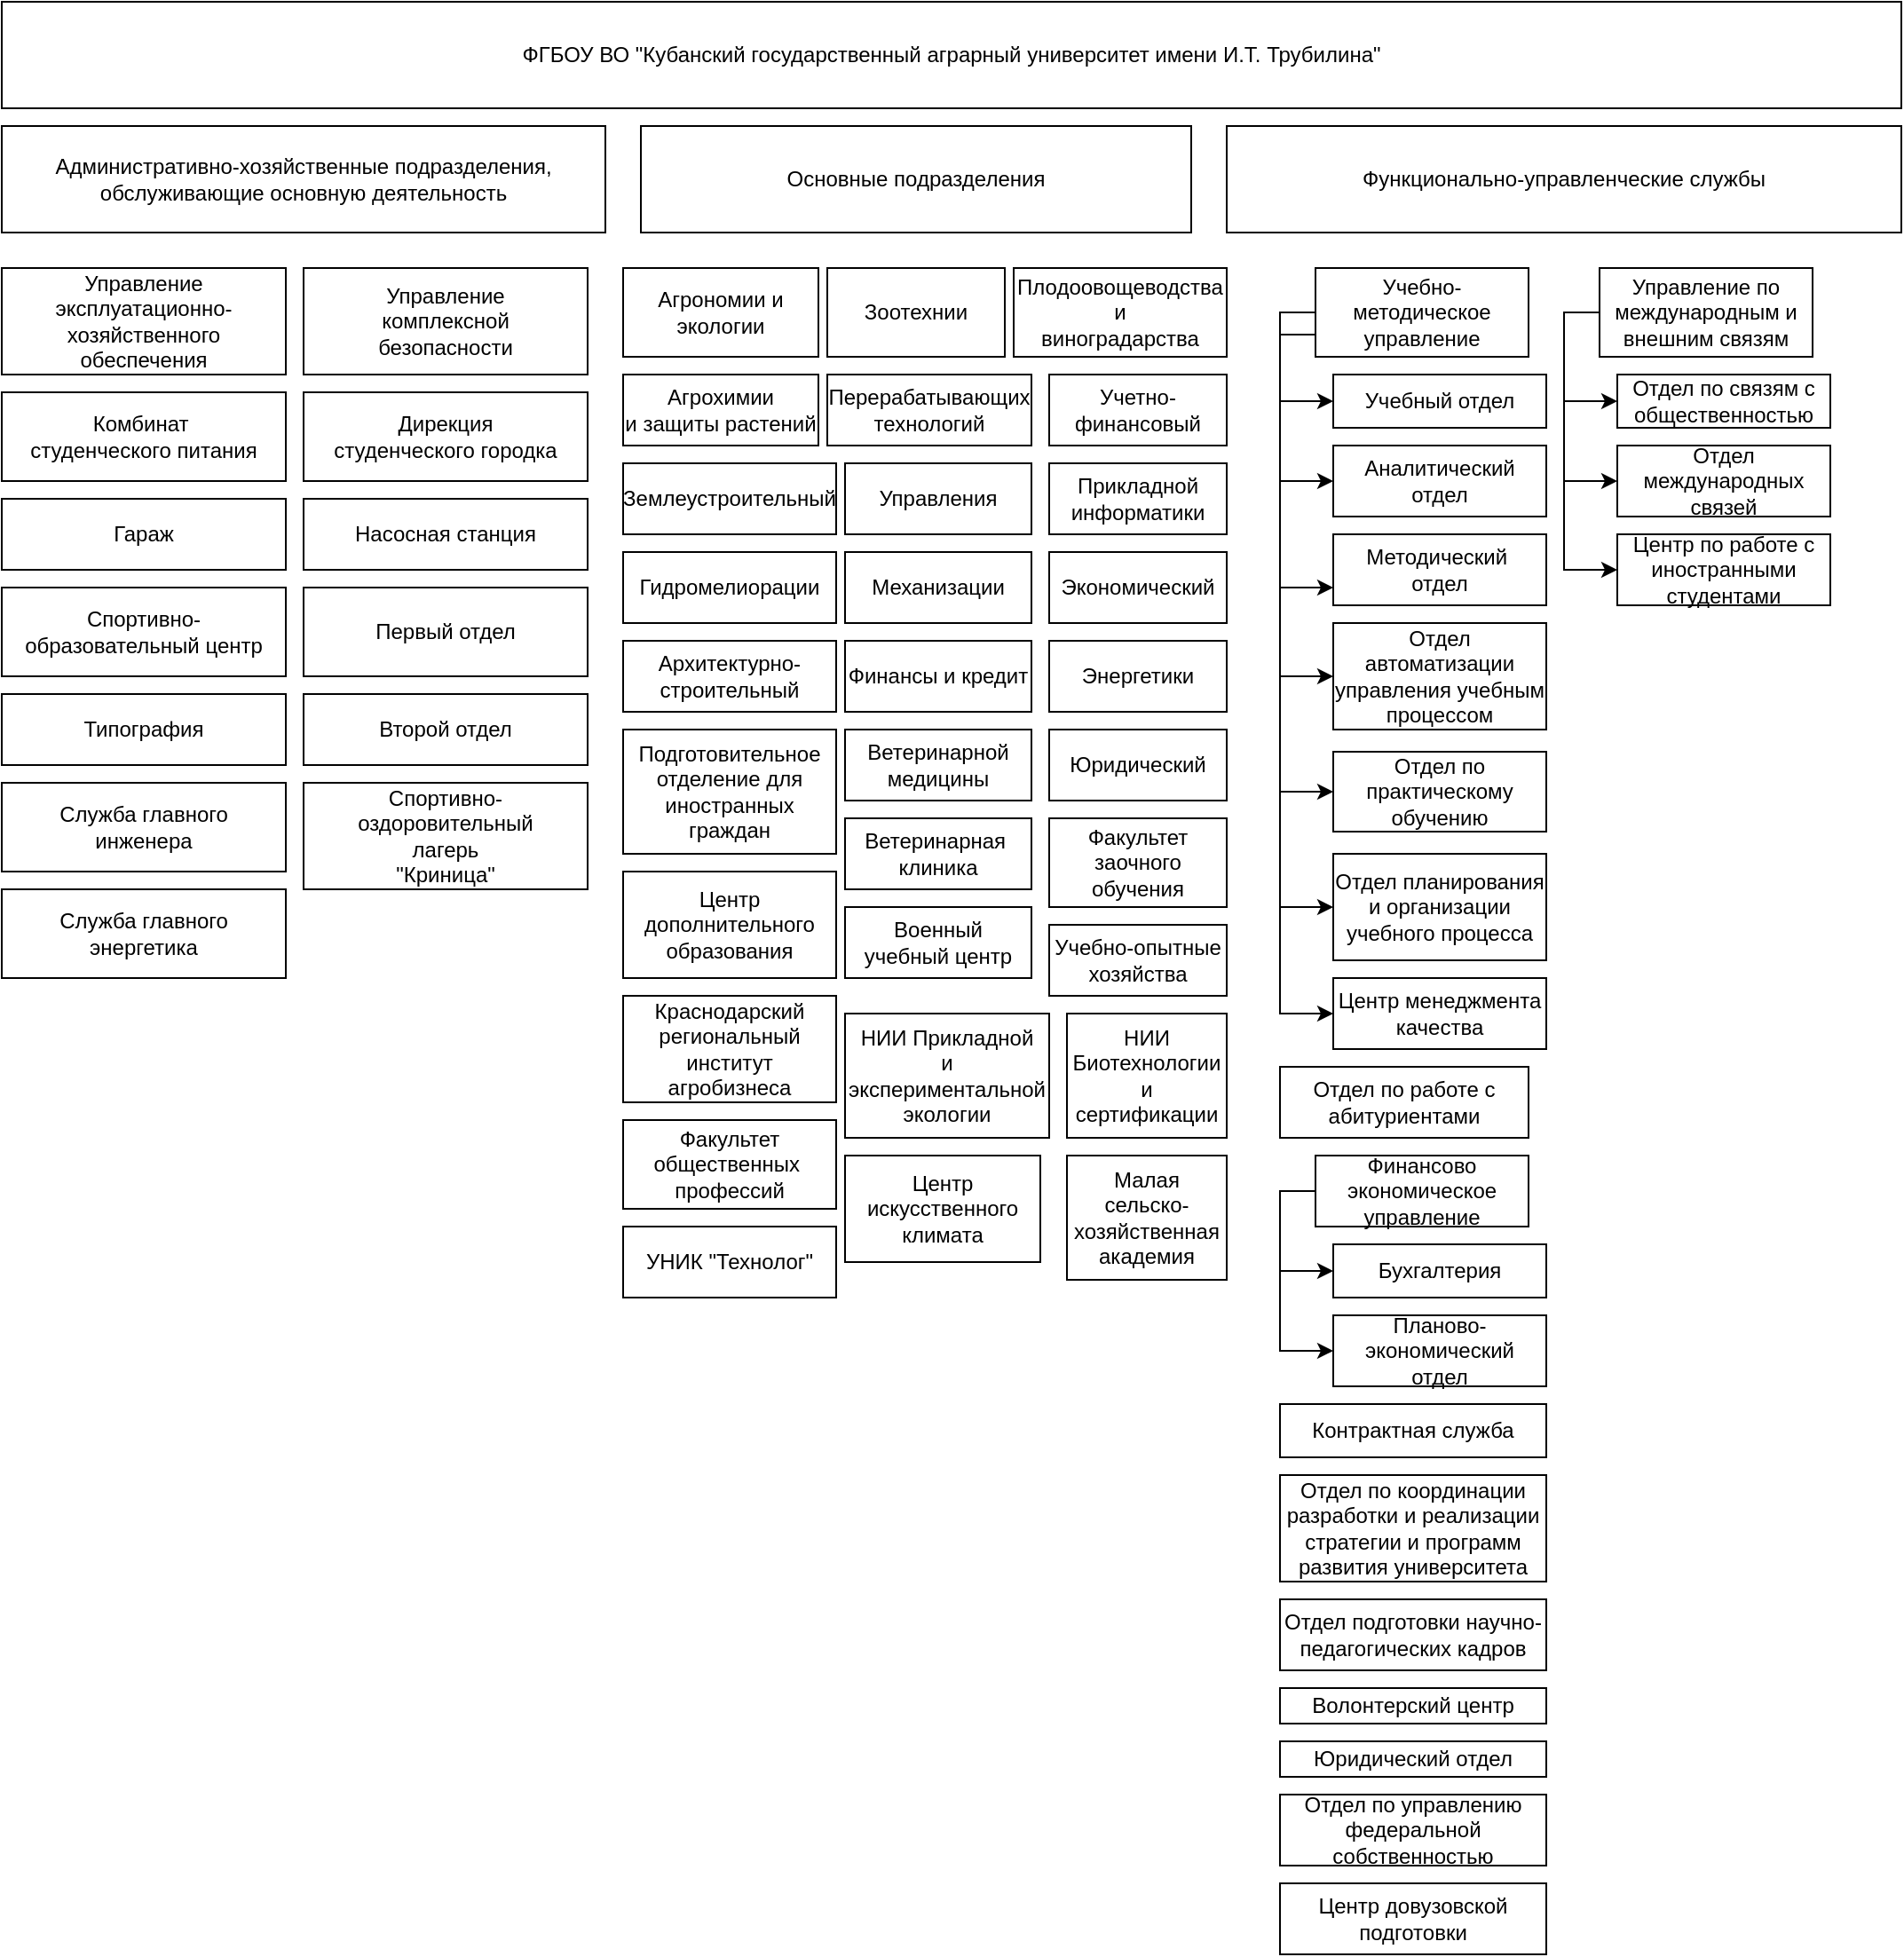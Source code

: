 <mxfile version="20.6.0" type="github">
  <diagram name="Page-1" id="b98fa263-6416-c6ec-5b7d-78bf54ef71d0">
    <mxGraphModel dx="1662" dy="802" grid="1" gridSize="10" guides="1" tooltips="1" connect="1" arrows="1" fold="1" page="1" pageScale="1.5" pageWidth="1169" pageHeight="826" background="none" math="0" shadow="0">
      <root>
        <mxCell id="0" style=";html=1;" />
        <mxCell id="1" style=";html=1;" parent="0" />
        <mxCell id="hcTSXzJrnQQSGbbqOwBM-1" value="ФГБОУ ВО &quot;Кубанский государственный аграрный университет имени И.Т. Трубилина&quot;" style="rounded=0;whiteSpace=wrap;html=1;" vertex="1" parent="1">
          <mxGeometry x="300" y="10" width="1070" height="60" as="geometry" />
        </mxCell>
        <mxCell id="hcTSXzJrnQQSGbbqOwBM-4" value="Административно-хозяйственные подразделения,&lt;br&gt;обслуживающие основную деятельность" style="rounded=0;whiteSpace=wrap;html=1;" vertex="1" parent="1">
          <mxGeometry x="300" y="80" width="340" height="60" as="geometry" />
        </mxCell>
        <mxCell id="hcTSXzJrnQQSGbbqOwBM-5" value="Основные подразделения" style="rounded=0;whiteSpace=wrap;html=1;" vertex="1" parent="1">
          <mxGeometry x="660" y="80" width="310" height="60" as="geometry" />
        </mxCell>
        <mxCell id="hcTSXzJrnQQSGbbqOwBM-6" value="Функционально-управленческие службы" style="rounded=0;whiteSpace=wrap;html=1;" vertex="1" parent="1">
          <mxGeometry x="990" y="80" width="380" height="60" as="geometry" />
        </mxCell>
        <mxCell id="hcTSXzJrnQQSGbbqOwBM-7" value="Управление&lt;br&gt;эксплуатационно-&lt;br&gt;хозяйственного&lt;br&gt;обеспечения" style="rounded=0;whiteSpace=wrap;html=1;" vertex="1" parent="1">
          <mxGeometry x="300" y="160" width="160" height="60" as="geometry" />
        </mxCell>
        <mxCell id="hcTSXzJrnQQSGbbqOwBM-8" value="Управление&lt;br&gt;комплексной&lt;br&gt;безопасности" style="rounded=0;whiteSpace=wrap;html=1;" vertex="1" parent="1">
          <mxGeometry x="470" y="160" width="160" height="60" as="geometry" />
        </mxCell>
        <mxCell id="hcTSXzJrnQQSGbbqOwBM-9" value="Комбинат&amp;nbsp;&lt;br&gt;студенческого питания" style="rounded=0;whiteSpace=wrap;html=1;" vertex="1" parent="1">
          <mxGeometry x="300" y="230" width="160" height="50" as="geometry" />
        </mxCell>
        <mxCell id="hcTSXzJrnQQSGbbqOwBM-10" value="Дирекция&lt;br&gt;студенческого городка" style="rounded=0;whiteSpace=wrap;html=1;" vertex="1" parent="1">
          <mxGeometry x="470" y="230" width="160" height="50" as="geometry" />
        </mxCell>
        <mxCell id="hcTSXzJrnQQSGbbqOwBM-11" value="Гараж" style="rounded=0;whiteSpace=wrap;html=1;" vertex="1" parent="1">
          <mxGeometry x="300" y="290" width="160" height="40" as="geometry" />
        </mxCell>
        <mxCell id="hcTSXzJrnQQSGbbqOwBM-12" value="Насосная станция" style="rounded=0;whiteSpace=wrap;html=1;" vertex="1" parent="1">
          <mxGeometry x="470" y="290" width="160" height="40" as="geometry" />
        </mxCell>
        <mxCell id="hcTSXzJrnQQSGbbqOwBM-13" value="Спортивно-&lt;br&gt;образовательный центр" style="rounded=0;whiteSpace=wrap;html=1;" vertex="1" parent="1">
          <mxGeometry x="300" y="340" width="160" height="50" as="geometry" />
        </mxCell>
        <mxCell id="hcTSXzJrnQQSGbbqOwBM-14" value="Первый отдел" style="rounded=0;whiteSpace=wrap;html=1;" vertex="1" parent="1">
          <mxGeometry x="470" y="340" width="160" height="50" as="geometry" />
        </mxCell>
        <mxCell id="hcTSXzJrnQQSGbbqOwBM-15" value="Типография" style="rounded=0;whiteSpace=wrap;html=1;" vertex="1" parent="1">
          <mxGeometry x="300" y="400" width="160" height="40" as="geometry" />
        </mxCell>
        <mxCell id="hcTSXzJrnQQSGbbqOwBM-16" value="Второй отдел" style="rounded=0;whiteSpace=wrap;html=1;" vertex="1" parent="1">
          <mxGeometry x="470" y="400" width="160" height="40" as="geometry" />
        </mxCell>
        <mxCell id="hcTSXzJrnQQSGbbqOwBM-17" value="Служба главного&lt;br&gt;инженера" style="rounded=0;whiteSpace=wrap;html=1;" vertex="1" parent="1">
          <mxGeometry x="300" y="450" width="160" height="50" as="geometry" />
        </mxCell>
        <mxCell id="hcTSXzJrnQQSGbbqOwBM-18" value="Служба главного&lt;br&gt;энергетика" style="rounded=0;whiteSpace=wrap;html=1;" vertex="1" parent="1">
          <mxGeometry x="300" y="510" width="160" height="50" as="geometry" />
        </mxCell>
        <mxCell id="hcTSXzJrnQQSGbbqOwBM-19" value="Спортивно-&lt;br&gt;оздоровительный&lt;br&gt;лагерь&lt;br&gt;&quot;Криница&quot;" style="rounded=0;whiteSpace=wrap;html=1;" vertex="1" parent="1">
          <mxGeometry x="470" y="450" width="160" height="60" as="geometry" />
        </mxCell>
        <mxCell id="hcTSXzJrnQQSGbbqOwBM-20" value="Агрономии и&lt;br&gt;экологии" style="rounded=0;whiteSpace=wrap;html=1;" vertex="1" parent="1">
          <mxGeometry x="650" y="160" width="110" height="50" as="geometry" />
        </mxCell>
        <mxCell id="hcTSXzJrnQQSGbbqOwBM-21" value="Зоотехнии" style="rounded=0;whiteSpace=wrap;html=1;" vertex="1" parent="1">
          <mxGeometry x="765" y="160" width="100" height="50" as="geometry" />
        </mxCell>
        <mxCell id="hcTSXzJrnQQSGbbqOwBM-22" value="Плодоовощеводства&lt;br&gt;и&lt;br&gt;виноградарства" style="rounded=0;whiteSpace=wrap;html=1;" vertex="1" parent="1">
          <mxGeometry x="870" y="160" width="120" height="50" as="geometry" />
        </mxCell>
        <mxCell id="hcTSXzJrnQQSGbbqOwBM-24" value="Агрохимии&lt;br&gt;и защиты растений" style="rounded=0;whiteSpace=wrap;html=1;" vertex="1" parent="1">
          <mxGeometry x="650" y="220" width="110" height="40" as="geometry" />
        </mxCell>
        <mxCell id="hcTSXzJrnQQSGbbqOwBM-25" value="Перерабатывающих&lt;br&gt;технологий" style="rounded=0;whiteSpace=wrap;html=1;" vertex="1" parent="1">
          <mxGeometry x="765" y="220" width="115" height="40" as="geometry" />
        </mxCell>
        <mxCell id="hcTSXzJrnQQSGbbqOwBM-26" value="Учетно-&lt;br&gt;финансовый" style="rounded=0;whiteSpace=wrap;html=1;" vertex="1" parent="1">
          <mxGeometry x="890" y="220" width="100" height="40" as="geometry" />
        </mxCell>
        <mxCell id="hcTSXzJrnQQSGbbqOwBM-27" value="Землеустроительный" style="rounded=0;whiteSpace=wrap;html=1;" vertex="1" parent="1">
          <mxGeometry x="650" y="270" width="120" height="40" as="geometry" />
        </mxCell>
        <mxCell id="hcTSXzJrnQQSGbbqOwBM-28" value="Управления" style="rounded=0;whiteSpace=wrap;html=1;" vertex="1" parent="1">
          <mxGeometry x="775" y="270" width="105" height="40" as="geometry" />
        </mxCell>
        <mxCell id="hcTSXzJrnQQSGbbqOwBM-29" value="Прикладной&lt;br&gt;информатики" style="rounded=0;whiteSpace=wrap;html=1;" vertex="1" parent="1">
          <mxGeometry x="890" y="270" width="100" height="40" as="geometry" />
        </mxCell>
        <mxCell id="hcTSXzJrnQQSGbbqOwBM-30" value="Гидромелиорации" style="rounded=0;whiteSpace=wrap;html=1;" vertex="1" parent="1">
          <mxGeometry x="650" y="320" width="120" height="40" as="geometry" />
        </mxCell>
        <mxCell id="hcTSXzJrnQQSGbbqOwBM-31" value="Механизации" style="rounded=0;whiteSpace=wrap;html=1;" vertex="1" parent="1">
          <mxGeometry x="775" y="320" width="105" height="40" as="geometry" />
        </mxCell>
        <mxCell id="hcTSXzJrnQQSGbbqOwBM-32" value="Экономический" style="rounded=0;whiteSpace=wrap;html=1;" vertex="1" parent="1">
          <mxGeometry x="890" y="320" width="100" height="40" as="geometry" />
        </mxCell>
        <mxCell id="hcTSXzJrnQQSGbbqOwBM-33" value="Архитектурно-&lt;br&gt;строительный" style="rounded=0;whiteSpace=wrap;html=1;" vertex="1" parent="1">
          <mxGeometry x="650" y="370" width="120" height="40" as="geometry" />
        </mxCell>
        <mxCell id="hcTSXzJrnQQSGbbqOwBM-34" value="Финансы и кредит" style="rounded=0;whiteSpace=wrap;html=1;" vertex="1" parent="1">
          <mxGeometry x="775" y="370" width="105" height="40" as="geometry" />
        </mxCell>
        <mxCell id="hcTSXzJrnQQSGbbqOwBM-35" value="Энергетики" style="rounded=0;whiteSpace=wrap;html=1;" vertex="1" parent="1">
          <mxGeometry x="890" y="370" width="100" height="40" as="geometry" />
        </mxCell>
        <mxCell id="hcTSXzJrnQQSGbbqOwBM-36" value="Подготовительное&lt;br&gt;отделение для&lt;br&gt;иностранных&lt;br&gt;граждан" style="rounded=0;whiteSpace=wrap;html=1;" vertex="1" parent="1">
          <mxGeometry x="650" y="420" width="120" height="70" as="geometry" />
        </mxCell>
        <mxCell id="hcTSXzJrnQQSGbbqOwBM-37" value="Ветеринарной&lt;br&gt;медицины" style="rounded=0;whiteSpace=wrap;html=1;" vertex="1" parent="1">
          <mxGeometry x="775" y="420" width="105" height="40" as="geometry" />
        </mxCell>
        <mxCell id="hcTSXzJrnQQSGbbqOwBM-38" value="Юридический" style="rounded=0;whiteSpace=wrap;html=1;" vertex="1" parent="1">
          <mxGeometry x="890" y="420" width="100" height="40" as="geometry" />
        </mxCell>
        <mxCell id="hcTSXzJrnQQSGbbqOwBM-39" value="Центр&lt;br&gt;дополнительного&lt;br&gt;образования" style="rounded=0;whiteSpace=wrap;html=1;" vertex="1" parent="1">
          <mxGeometry x="650" y="500" width="120" height="60" as="geometry" />
        </mxCell>
        <mxCell id="hcTSXzJrnQQSGbbqOwBM-40" value="Ветеринарная&amp;nbsp;&lt;br&gt;клиника" style="rounded=0;whiteSpace=wrap;html=1;" vertex="1" parent="1">
          <mxGeometry x="775" y="470" width="105" height="40" as="geometry" />
        </mxCell>
        <mxCell id="hcTSXzJrnQQSGbbqOwBM-41" value="Факультет&lt;br&gt;заочного&lt;br&gt;обучения" style="rounded=0;whiteSpace=wrap;html=1;" vertex="1" parent="1">
          <mxGeometry x="890" y="470" width="100" height="50" as="geometry" />
        </mxCell>
        <mxCell id="hcTSXzJrnQQSGbbqOwBM-42" value="Краснодарский&lt;br&gt;региональный&lt;br&gt;институт&lt;br&gt;агробизнеса" style="rounded=0;whiteSpace=wrap;html=1;" vertex="1" parent="1">
          <mxGeometry x="650" y="570" width="120" height="60" as="geometry" />
        </mxCell>
        <mxCell id="hcTSXzJrnQQSGbbqOwBM-43" value="Военный&lt;br&gt;учебный центр" style="rounded=0;whiteSpace=wrap;html=1;" vertex="1" parent="1">
          <mxGeometry x="775" y="520" width="105" height="40" as="geometry" />
        </mxCell>
        <mxCell id="hcTSXzJrnQQSGbbqOwBM-44" value="Учебно-опытные&lt;br&gt;хозяйства" style="rounded=0;whiteSpace=wrap;html=1;" vertex="1" parent="1">
          <mxGeometry x="890" y="530" width="100" height="40" as="geometry" />
        </mxCell>
        <mxCell id="hcTSXzJrnQQSGbbqOwBM-45" value="Факультет&lt;br&gt;общественных&amp;nbsp;&lt;br&gt;профессий" style="rounded=0;whiteSpace=wrap;html=1;" vertex="1" parent="1">
          <mxGeometry x="650" y="640" width="120" height="50" as="geometry" />
        </mxCell>
        <mxCell id="hcTSXzJrnQQSGbbqOwBM-46" value="УНИК &quot;Технолог&quot;" style="rounded=0;whiteSpace=wrap;html=1;" vertex="1" parent="1">
          <mxGeometry x="650" y="700" width="120" height="40" as="geometry" />
        </mxCell>
        <mxCell id="hcTSXzJrnQQSGbbqOwBM-47" value="НИИ Прикладной&lt;br&gt;и&lt;br&gt;экспериментальной&lt;br&gt;экологии" style="rounded=0;whiteSpace=wrap;html=1;" vertex="1" parent="1">
          <mxGeometry x="775" y="580" width="115" height="70" as="geometry" />
        </mxCell>
        <mxCell id="hcTSXzJrnQQSGbbqOwBM-48" value="Центр&lt;br&gt;искусственного&lt;br&gt;климата" style="rounded=0;whiteSpace=wrap;html=1;" vertex="1" parent="1">
          <mxGeometry x="775" y="660" width="110" height="60" as="geometry" />
        </mxCell>
        <mxCell id="hcTSXzJrnQQSGbbqOwBM-49" value="НИИ&lt;br&gt;Биотехнологии&lt;br&gt;и&lt;br&gt;сертификации" style="rounded=0;whiteSpace=wrap;html=1;" vertex="1" parent="1">
          <mxGeometry x="900" y="580" width="90" height="70" as="geometry" />
        </mxCell>
        <mxCell id="hcTSXzJrnQQSGbbqOwBM-51" value="Малая&lt;br&gt;сельско-&lt;br&gt;хозяйственная академия" style="rounded=0;whiteSpace=wrap;html=1;" vertex="1" parent="1">
          <mxGeometry x="900" y="660" width="90" height="70" as="geometry" />
        </mxCell>
        <mxCell id="hcTSXzJrnQQSGbbqOwBM-58" style="edgeStyle=orthogonalEdgeStyle;rounded=0;orthogonalLoop=1;jettySize=auto;html=1;exitX=0;exitY=0.5;exitDx=0;exitDy=0;entryX=0;entryY=0.5;entryDx=0;entryDy=0;" edge="1" parent="1" source="hcTSXzJrnQQSGbbqOwBM-52" target="hcTSXzJrnQQSGbbqOwBM-53">
          <mxGeometry relative="1" as="geometry" />
        </mxCell>
        <mxCell id="hcTSXzJrnQQSGbbqOwBM-59" style="edgeStyle=orthogonalEdgeStyle;rounded=0;orthogonalLoop=1;jettySize=auto;html=1;exitX=0;exitY=0.5;exitDx=0;exitDy=0;entryX=0;entryY=0.5;entryDx=0;entryDy=0;" edge="1" parent="1" source="hcTSXzJrnQQSGbbqOwBM-52" target="hcTSXzJrnQQSGbbqOwBM-54">
          <mxGeometry relative="1" as="geometry" />
        </mxCell>
        <mxCell id="hcTSXzJrnQQSGbbqOwBM-60" style="edgeStyle=orthogonalEdgeStyle;rounded=0;orthogonalLoop=1;jettySize=auto;html=1;exitX=0;exitY=0.5;exitDx=0;exitDy=0;entryX=0;entryY=0.75;entryDx=0;entryDy=0;" edge="1" parent="1" source="hcTSXzJrnQQSGbbqOwBM-52" target="hcTSXzJrnQQSGbbqOwBM-55">
          <mxGeometry relative="1" as="geometry" />
        </mxCell>
        <mxCell id="hcTSXzJrnQQSGbbqOwBM-61" style="edgeStyle=orthogonalEdgeStyle;rounded=0;orthogonalLoop=1;jettySize=auto;html=1;exitX=0;exitY=0.75;exitDx=0;exitDy=0;entryX=0;entryY=0.5;entryDx=0;entryDy=0;" edge="1" parent="1" source="hcTSXzJrnQQSGbbqOwBM-52" target="hcTSXzJrnQQSGbbqOwBM-56">
          <mxGeometry relative="1" as="geometry" />
        </mxCell>
        <mxCell id="hcTSXzJrnQQSGbbqOwBM-62" style="edgeStyle=orthogonalEdgeStyle;rounded=0;orthogonalLoop=1;jettySize=auto;html=1;exitX=0;exitY=0.75;exitDx=0;exitDy=0;entryX=0;entryY=0.5;entryDx=0;entryDy=0;" edge="1" parent="1" source="hcTSXzJrnQQSGbbqOwBM-52" target="hcTSXzJrnQQSGbbqOwBM-57">
          <mxGeometry relative="1" as="geometry">
            <Array as="points">
              <mxPoint x="1020" y="198" />
              <mxPoint x="1020" y="455" />
            </Array>
          </mxGeometry>
        </mxCell>
        <mxCell id="hcTSXzJrnQQSGbbqOwBM-66" style="edgeStyle=orthogonalEdgeStyle;rounded=0;orthogonalLoop=1;jettySize=auto;html=1;exitX=0;exitY=0.5;exitDx=0;exitDy=0;entryX=0;entryY=0.5;entryDx=0;entryDy=0;" edge="1" parent="1" source="hcTSXzJrnQQSGbbqOwBM-52" target="hcTSXzJrnQQSGbbqOwBM-63">
          <mxGeometry relative="1" as="geometry" />
        </mxCell>
        <mxCell id="hcTSXzJrnQQSGbbqOwBM-67" style="edgeStyle=orthogonalEdgeStyle;rounded=0;orthogonalLoop=1;jettySize=auto;html=1;exitX=0;exitY=0.5;exitDx=0;exitDy=0;entryX=0;entryY=0.5;entryDx=0;entryDy=0;" edge="1" parent="1" source="hcTSXzJrnQQSGbbqOwBM-52" target="hcTSXzJrnQQSGbbqOwBM-64">
          <mxGeometry relative="1" as="geometry" />
        </mxCell>
        <mxCell id="hcTSXzJrnQQSGbbqOwBM-52" value="Учебно-методическое&lt;br&gt;управление" style="rounded=0;whiteSpace=wrap;html=1;" vertex="1" parent="1">
          <mxGeometry x="1040" y="160" width="120" height="50" as="geometry" />
        </mxCell>
        <mxCell id="hcTSXzJrnQQSGbbqOwBM-53" value="Учебный отдел" style="rounded=0;whiteSpace=wrap;html=1;" vertex="1" parent="1">
          <mxGeometry x="1050" y="220" width="120" height="30" as="geometry" />
        </mxCell>
        <mxCell id="hcTSXzJrnQQSGbbqOwBM-54" value="Аналитический&lt;br&gt;отдел" style="rounded=0;whiteSpace=wrap;html=1;" vertex="1" parent="1">
          <mxGeometry x="1050" y="260" width="120" height="40" as="geometry" />
        </mxCell>
        <mxCell id="hcTSXzJrnQQSGbbqOwBM-55" value="Методический&amp;nbsp;&lt;br&gt;отдел" style="rounded=0;whiteSpace=wrap;html=1;" vertex="1" parent="1">
          <mxGeometry x="1050" y="310" width="120" height="40" as="geometry" />
        </mxCell>
        <mxCell id="hcTSXzJrnQQSGbbqOwBM-56" value="Отдел автоматизации управления учебным процессом" style="rounded=0;whiteSpace=wrap;html=1;" vertex="1" parent="1">
          <mxGeometry x="1050" y="360" width="120" height="60" as="geometry" />
        </mxCell>
        <mxCell id="hcTSXzJrnQQSGbbqOwBM-57" value="Отдел по практическому обучению" style="rounded=0;whiteSpace=wrap;html=1;" vertex="1" parent="1">
          <mxGeometry x="1050" y="432.5" width="120" height="45" as="geometry" />
        </mxCell>
        <mxCell id="hcTSXzJrnQQSGbbqOwBM-63" value="Отдел планирования и организации учебного процесса" style="rounded=0;whiteSpace=wrap;html=1;" vertex="1" parent="1">
          <mxGeometry x="1050" y="490" width="120" height="60" as="geometry" />
        </mxCell>
        <mxCell id="hcTSXzJrnQQSGbbqOwBM-64" value="Центр менеджмента качества" style="rounded=0;whiteSpace=wrap;html=1;" vertex="1" parent="1">
          <mxGeometry x="1050" y="560" width="120" height="40" as="geometry" />
        </mxCell>
        <mxCell id="hcTSXzJrnQQSGbbqOwBM-68" value="Отдел по работе с абитуриентами" style="rounded=0;whiteSpace=wrap;html=1;" vertex="1" parent="1">
          <mxGeometry x="1020" y="610" width="140" height="40" as="geometry" />
        </mxCell>
        <mxCell id="hcTSXzJrnQQSGbbqOwBM-72" style="edgeStyle=orthogonalEdgeStyle;rounded=0;orthogonalLoop=1;jettySize=auto;html=1;exitX=0;exitY=0.5;exitDx=0;exitDy=0;entryX=0;entryY=0.5;entryDx=0;entryDy=0;" edge="1" parent="1" source="hcTSXzJrnQQSGbbqOwBM-69" target="hcTSXzJrnQQSGbbqOwBM-70">
          <mxGeometry relative="1" as="geometry" />
        </mxCell>
        <mxCell id="hcTSXzJrnQQSGbbqOwBM-73" style="edgeStyle=orthogonalEdgeStyle;rounded=0;orthogonalLoop=1;jettySize=auto;html=1;exitX=0;exitY=0.5;exitDx=0;exitDy=0;entryX=0;entryY=0.5;entryDx=0;entryDy=0;" edge="1" parent="1" source="hcTSXzJrnQQSGbbqOwBM-69" target="hcTSXzJrnQQSGbbqOwBM-71">
          <mxGeometry relative="1" as="geometry" />
        </mxCell>
        <mxCell id="hcTSXzJrnQQSGbbqOwBM-69" value="Финансово экономическое управление" style="rounded=0;whiteSpace=wrap;html=1;" vertex="1" parent="1">
          <mxGeometry x="1040" y="660" width="120" height="40" as="geometry" />
        </mxCell>
        <mxCell id="hcTSXzJrnQQSGbbqOwBM-70" value="Бухгалтерия" style="rounded=0;whiteSpace=wrap;html=1;" vertex="1" parent="1">
          <mxGeometry x="1050" y="710" width="120" height="30" as="geometry" />
        </mxCell>
        <mxCell id="hcTSXzJrnQQSGbbqOwBM-71" value="Планово-экономический отдел" style="rounded=0;whiteSpace=wrap;html=1;" vertex="1" parent="1">
          <mxGeometry x="1050" y="750" width="120" height="40" as="geometry" />
        </mxCell>
        <mxCell id="hcTSXzJrnQQSGbbqOwBM-74" value="Контрактная служба" style="rounded=0;whiteSpace=wrap;html=1;" vertex="1" parent="1">
          <mxGeometry x="1020" y="800" width="150" height="30" as="geometry" />
        </mxCell>
        <mxCell id="hcTSXzJrnQQSGbbqOwBM-75" value="Отдел по координации разработки и реализации стратегии и программ развития университета" style="rounded=0;whiteSpace=wrap;html=1;" vertex="1" parent="1">
          <mxGeometry x="1020" y="840" width="150" height="60" as="geometry" />
        </mxCell>
        <mxCell id="hcTSXzJrnQQSGbbqOwBM-76" value="Отдел подготовки научно- педагогических кадров" style="rounded=0;whiteSpace=wrap;html=1;" vertex="1" parent="1">
          <mxGeometry x="1020" y="910" width="150" height="40" as="geometry" />
        </mxCell>
        <mxCell id="hcTSXzJrnQQSGbbqOwBM-77" value="Волонтерский центр" style="rounded=0;whiteSpace=wrap;html=1;" vertex="1" parent="1">
          <mxGeometry x="1020" y="960" width="150" height="20" as="geometry" />
        </mxCell>
        <mxCell id="hcTSXzJrnQQSGbbqOwBM-78" value="Юридический отдел" style="rounded=0;whiteSpace=wrap;html=1;" vertex="1" parent="1">
          <mxGeometry x="1020" y="990" width="150" height="20" as="geometry" />
        </mxCell>
        <mxCell id="hcTSXzJrnQQSGbbqOwBM-79" value="Отдел по управлению федеральной собственностью" style="rounded=0;whiteSpace=wrap;html=1;" vertex="1" parent="1">
          <mxGeometry x="1020" y="1020" width="150" height="40" as="geometry" />
        </mxCell>
        <mxCell id="hcTSXzJrnQQSGbbqOwBM-80" value="Центр довузовской подготовки" style="rounded=0;whiteSpace=wrap;html=1;" vertex="1" parent="1">
          <mxGeometry x="1020" y="1070" width="150" height="40" as="geometry" />
        </mxCell>
        <mxCell id="hcTSXzJrnQQSGbbqOwBM-85" style="edgeStyle=orthogonalEdgeStyle;rounded=0;orthogonalLoop=1;jettySize=auto;html=1;exitX=0;exitY=0.5;exitDx=0;exitDy=0;entryX=0;entryY=0.5;entryDx=0;entryDy=0;" edge="1" parent="1" source="hcTSXzJrnQQSGbbqOwBM-81" target="hcTSXzJrnQQSGbbqOwBM-82">
          <mxGeometry relative="1" as="geometry" />
        </mxCell>
        <mxCell id="hcTSXzJrnQQSGbbqOwBM-86" style="edgeStyle=orthogonalEdgeStyle;rounded=0;orthogonalLoop=1;jettySize=auto;html=1;exitX=0;exitY=0.5;exitDx=0;exitDy=0;entryX=0;entryY=0.5;entryDx=0;entryDy=0;" edge="1" parent="1" source="hcTSXzJrnQQSGbbqOwBM-81" target="hcTSXzJrnQQSGbbqOwBM-83">
          <mxGeometry relative="1" as="geometry" />
        </mxCell>
        <mxCell id="hcTSXzJrnQQSGbbqOwBM-87" style="edgeStyle=orthogonalEdgeStyle;rounded=0;orthogonalLoop=1;jettySize=auto;html=1;exitX=0;exitY=0.5;exitDx=0;exitDy=0;entryX=0;entryY=0.5;entryDx=0;entryDy=0;" edge="1" parent="1" source="hcTSXzJrnQQSGbbqOwBM-81" target="hcTSXzJrnQQSGbbqOwBM-84">
          <mxGeometry relative="1" as="geometry" />
        </mxCell>
        <mxCell id="hcTSXzJrnQQSGbbqOwBM-81" value="Управление по международным и внешним связям" style="rounded=0;whiteSpace=wrap;html=1;" vertex="1" parent="1">
          <mxGeometry x="1200" y="160" width="120" height="50" as="geometry" />
        </mxCell>
        <mxCell id="hcTSXzJrnQQSGbbqOwBM-82" value="Отдел по связям с общественностью" style="rounded=0;whiteSpace=wrap;html=1;" vertex="1" parent="1">
          <mxGeometry x="1210" y="220" width="120" height="30" as="geometry" />
        </mxCell>
        <mxCell id="hcTSXzJrnQQSGbbqOwBM-83" value="Отдел международных связей" style="rounded=0;whiteSpace=wrap;html=1;" vertex="1" parent="1">
          <mxGeometry x="1210" y="260" width="120" height="40" as="geometry" />
        </mxCell>
        <mxCell id="hcTSXzJrnQQSGbbqOwBM-84" value="Центр по работе с иностранными студентами" style="rounded=0;whiteSpace=wrap;html=1;" vertex="1" parent="1">
          <mxGeometry x="1210" y="310" width="120" height="40" as="geometry" />
        </mxCell>
      </root>
    </mxGraphModel>
  </diagram>
</mxfile>
